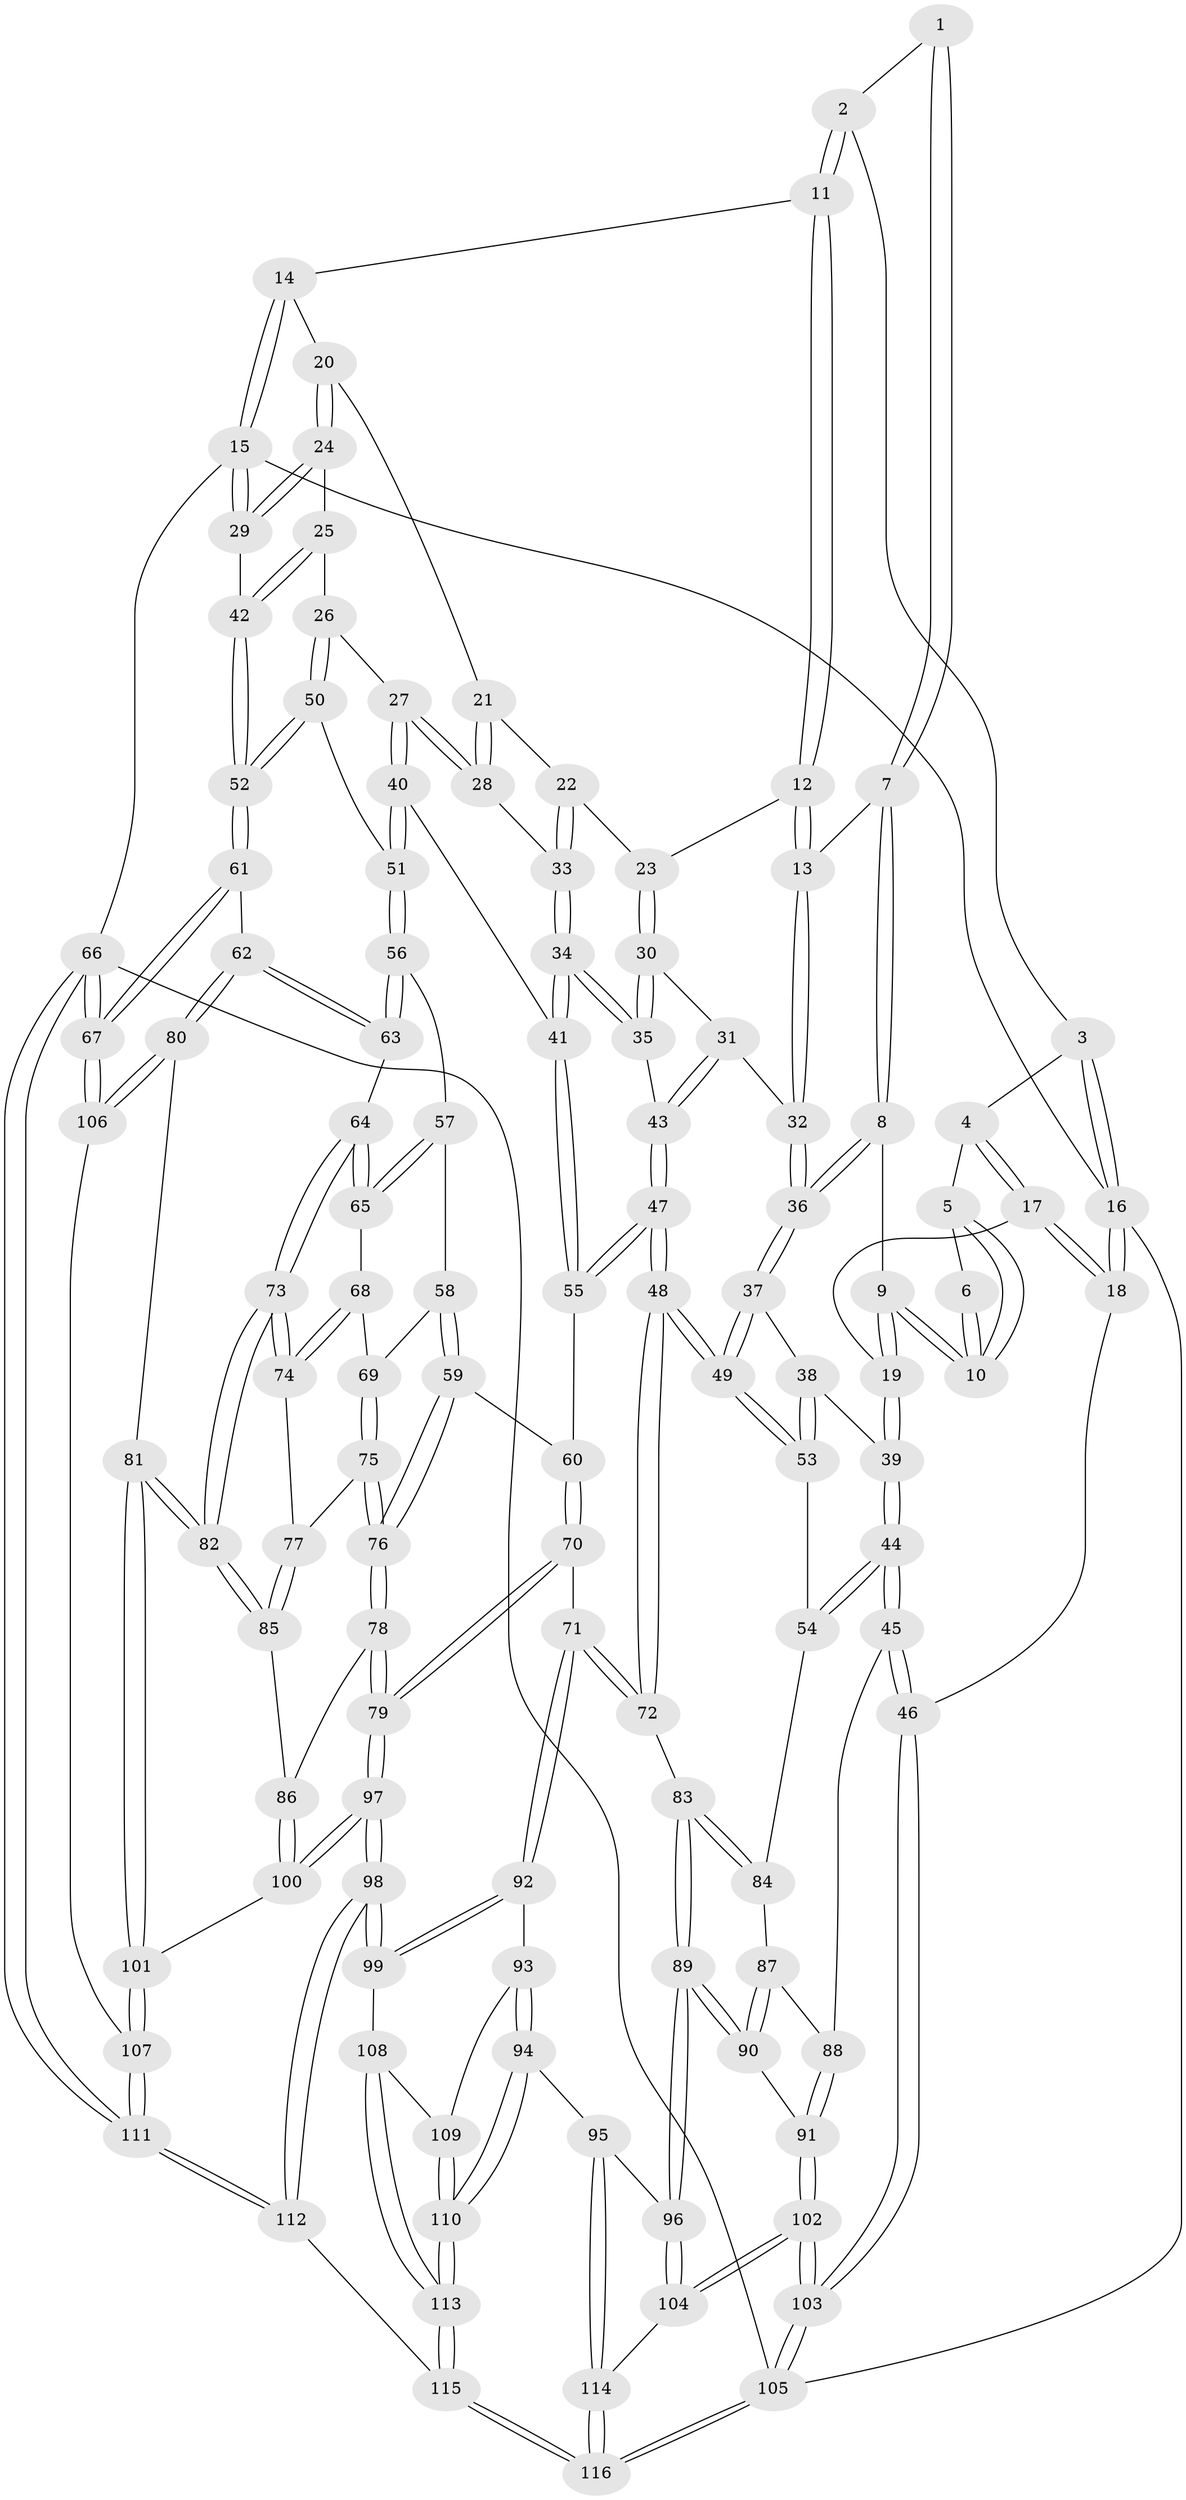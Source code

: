 // Generated by graph-tools (version 1.1) at 2025/17/03/09/25 04:17:15]
// undirected, 116 vertices, 287 edges
graph export_dot {
graph [start="1"]
  node [color=gray90,style=filled];
  1 [pos="+0.28935604997406583+0"];
  2 [pos="+0.3049430571353922+0"];
  3 [pos="+0+0"];
  4 [pos="+0.06664018771834958+0.04368209284431576"];
  5 [pos="+0.13897039749431447+0.05785918598317896"];
  6 [pos="+0.23564988389896493+0"];
  7 [pos="+0.30036878202413847+0"];
  8 [pos="+0.19311906688114322+0.18022070227258716"];
  9 [pos="+0.1900395314033156+0.1795761364549673"];
  10 [pos="+0.19002385311736086+0.17949691568471768"];
  11 [pos="+0.5611056029219533+0"];
  12 [pos="+0.5627955313839185+0"];
  13 [pos="+0.339143397264381+0.161803555319965"];
  14 [pos="+0.6727657500990228+0"];
  15 [pos="+1+0"];
  16 [pos="+0+0"];
  17 [pos="+0.027231291842142843+0.15937568321328727"];
  18 [pos="+0+0.1579163019402076"];
  19 [pos="+0.10782270370365467+0.21221681694555453"];
  20 [pos="+0.8457450011246772+0.13270216748934693"];
  21 [pos="+0.7999494591251449+0.13781639943132729"];
  22 [pos="+0.6116818423717407+0.11763401364515158"];
  23 [pos="+0.5992210753381516+0.10508110038349418"];
  24 [pos="+0.8505113089601287+0.13446993158860557"];
  25 [pos="+0.8737945947843395+0.20692377019622316"];
  26 [pos="+0.862827074455106+0.28008126043790915"];
  27 [pos="+0.7335584089506089+0.27100468244272363"];
  28 [pos="+0.7249969176479577+0.2552833723270761"];
  29 [pos="+1+0"];
  30 [pos="+0.4712570827669595+0.22095982646656046"];
  31 [pos="+0.4241018387526357+0.23205716747139757"];
  32 [pos="+0.3257646964507515+0.2063371920319502"];
  33 [pos="+0.6288318881837562+0.18656411963847847"];
  34 [pos="+0.6012512639155574+0.339936995894444"];
  35 [pos="+0.5606357173915464+0.33152333334480033"];
  36 [pos="+0.30488803198304715+0.21859470374184495"];
  37 [pos="+0.30207275722047167+0.24144810025294527"];
  38 [pos="+0.17744919263310258+0.35540513124117246"];
  39 [pos="+0.0905133768680379+0.29581306008561625"];
  40 [pos="+0.6827757138582611+0.371166969522603"];
  41 [pos="+0.6378159744739694+0.38839043811589347"];
  42 [pos="+1+0.22715084633047272"];
  43 [pos="+0.4553971292356664+0.36680956561553374"];
  44 [pos="+0+0.4727735993068404"];
  45 [pos="+0+0.4886641378897018"];
  46 [pos="+0+0.49057638969666234"];
  47 [pos="+0.3562976939162143+0.5200055536581334"];
  48 [pos="+0.3551808188544491+0.520743421441535"];
  49 [pos="+0.3483442008860476+0.5124836175209534"];
  50 [pos="+0.8764354181494439+0.33100979162144034"];
  51 [pos="+0.8503990420404358+0.39138107044540016"];
  52 [pos="+1+0.338455535607448"];
  53 [pos="+0.20556596112588438+0.4445662846781848"];
  54 [pos="+0+0.4858089071391274"];
  55 [pos="+0.6245201285492149+0.4577411764079093"];
  56 [pos="+0.8518494020649422+0.3999712049401973"];
  57 [pos="+0.8013163550302879+0.48122315718480835"];
  58 [pos="+0.7143792965494911+0.5118743737409921"];
  59 [pos="+0.6813417498504456+0.5147286339878878"];
  60 [pos="+0.642142030525083+0.4871115318589903"];
  61 [pos="+1+0.5294180690617156"];
  62 [pos="+1+0.5325638921381499"];
  63 [pos="+0.9849666114332513+0.5292828990793537"];
  64 [pos="+0.9582063981340003+0.548866797375021"];
  65 [pos="+0.8272561824322252+0.5460070383197272"];
  66 [pos="+1+1"];
  67 [pos="+1+0.9342535990987899"];
  68 [pos="+0.8208318567135534+0.5614636745637435"];
  69 [pos="+0.7866937005020542+0.5762955507988176"];
  70 [pos="+0.5603418109368964+0.644405837046279"];
  71 [pos="+0.38494781485535035+0.5792111347618597"];
  72 [pos="+0.3538397867733924+0.5392006070486866"];
  73 [pos="+0.9026974840499201+0.625885763175959"];
  74 [pos="+0.836016733176871+0.5992794247948029"];
  75 [pos="+0.7655530198578022+0.6160543710809864"];
  76 [pos="+0.7024081760833896+0.619995192400864"];
  77 [pos="+0.7990294727822471+0.6411606047631729"];
  78 [pos="+0.6872500902952126+0.6522747538089155"];
  79 [pos="+0.5942166444313337+0.6871132708158465"];
  80 [pos="+0.8907231422142892+0.725843929460733"];
  81 [pos="+0.8891272115578064+0.7247156770719038"];
  82 [pos="+0.8861381885537324+0.7180252588635047"];
  83 [pos="+0.2728345389986492+0.60431395451193"];
  84 [pos="+0.16611186743245135+0.6126888550404299"];
  85 [pos="+0.8133418154186726+0.6803620102680674"];
  86 [pos="+0.7356460958239591+0.7078603548915552"];
  87 [pos="+0.13335310202007128+0.6528806511389339"];
  88 [pos="+0.09248995435698282+0.6707876511119439"];
  89 [pos="+0.22005936822498717+0.811665324992798"];
  90 [pos="+0.1456740932038707+0.7372010504447783"];
  91 [pos="+0.06592790619508007+0.7245399275995779"];
  92 [pos="+0.4169619181831896+0.7600128176361519"];
  93 [pos="+0.3279503018607946+0.8206778702216236"];
  94 [pos="+0.23242076950640167+0.8281567802058108"];
  95 [pos="+0.225818886239691+0.8251245456817073"];
  96 [pos="+0.2207776064796571+0.8197032842736396"];
  97 [pos="+0.5802852416867992+0.8156348704712232"];
  98 [pos="+0.5471328763501042+0.8433314991435437"];
  99 [pos="+0.5457692260768079+0.8430766438078592"];
  100 [pos="+0.7320276924640564+0.8237823739895194"];
  101 [pos="+0.7363134780774566+0.8264272065490553"];
  102 [pos="+0+0.8454625710985167"];
  103 [pos="+0+0.8718427632529071"];
  104 [pos="+0.0019053880217446448+0.854773343136413"];
  105 [pos="+0+1"];
  106 [pos="+1+0.8492181613619548"];
  107 [pos="+0.7919703426185141+0.9239553214452383"];
  108 [pos="+0.4491571973612792+0.8936955292558904"];
  109 [pos="+0.3736648146449348+0.8874874030967609"];
  110 [pos="+0.32739768025014526+1"];
  111 [pos="+0.7035036428986846+1"];
  112 [pos="+0.6087886816706155+1"];
  113 [pos="+0.3383967275963313+1"];
  114 [pos="+0.1578822019539771+0.9781068364700868"];
  115 [pos="+0.33906302809443944+1"];
  116 [pos="+0.19091105756198284+1"];
  1 -- 2;
  1 -- 7;
  1 -- 7;
  2 -- 3;
  2 -- 11;
  2 -- 11;
  3 -- 4;
  3 -- 16;
  3 -- 16;
  4 -- 5;
  4 -- 17;
  4 -- 17;
  5 -- 6;
  5 -- 10;
  5 -- 10;
  6 -- 10;
  6 -- 10;
  7 -- 8;
  7 -- 8;
  7 -- 13;
  8 -- 9;
  8 -- 36;
  8 -- 36;
  9 -- 10;
  9 -- 10;
  9 -- 19;
  9 -- 19;
  11 -- 12;
  11 -- 12;
  11 -- 14;
  12 -- 13;
  12 -- 13;
  12 -- 23;
  13 -- 32;
  13 -- 32;
  14 -- 15;
  14 -- 15;
  14 -- 20;
  15 -- 16;
  15 -- 29;
  15 -- 29;
  15 -- 66;
  16 -- 18;
  16 -- 18;
  16 -- 105;
  17 -- 18;
  17 -- 18;
  17 -- 19;
  18 -- 46;
  19 -- 39;
  19 -- 39;
  20 -- 21;
  20 -- 24;
  20 -- 24;
  21 -- 22;
  21 -- 28;
  21 -- 28;
  22 -- 23;
  22 -- 33;
  22 -- 33;
  23 -- 30;
  23 -- 30;
  24 -- 25;
  24 -- 29;
  24 -- 29;
  25 -- 26;
  25 -- 42;
  25 -- 42;
  26 -- 27;
  26 -- 50;
  26 -- 50;
  27 -- 28;
  27 -- 28;
  27 -- 40;
  27 -- 40;
  28 -- 33;
  29 -- 42;
  30 -- 31;
  30 -- 35;
  30 -- 35;
  31 -- 32;
  31 -- 43;
  31 -- 43;
  32 -- 36;
  32 -- 36;
  33 -- 34;
  33 -- 34;
  34 -- 35;
  34 -- 35;
  34 -- 41;
  34 -- 41;
  35 -- 43;
  36 -- 37;
  36 -- 37;
  37 -- 38;
  37 -- 49;
  37 -- 49;
  38 -- 39;
  38 -- 53;
  38 -- 53;
  39 -- 44;
  39 -- 44;
  40 -- 41;
  40 -- 51;
  40 -- 51;
  41 -- 55;
  41 -- 55;
  42 -- 52;
  42 -- 52;
  43 -- 47;
  43 -- 47;
  44 -- 45;
  44 -- 45;
  44 -- 54;
  44 -- 54;
  45 -- 46;
  45 -- 46;
  45 -- 88;
  46 -- 103;
  46 -- 103;
  47 -- 48;
  47 -- 48;
  47 -- 55;
  47 -- 55;
  48 -- 49;
  48 -- 49;
  48 -- 72;
  48 -- 72;
  49 -- 53;
  49 -- 53;
  50 -- 51;
  50 -- 52;
  50 -- 52;
  51 -- 56;
  51 -- 56;
  52 -- 61;
  52 -- 61;
  53 -- 54;
  54 -- 84;
  55 -- 60;
  56 -- 57;
  56 -- 63;
  56 -- 63;
  57 -- 58;
  57 -- 65;
  57 -- 65;
  58 -- 59;
  58 -- 59;
  58 -- 69;
  59 -- 60;
  59 -- 76;
  59 -- 76;
  60 -- 70;
  60 -- 70;
  61 -- 62;
  61 -- 67;
  61 -- 67;
  62 -- 63;
  62 -- 63;
  62 -- 80;
  62 -- 80;
  63 -- 64;
  64 -- 65;
  64 -- 65;
  64 -- 73;
  64 -- 73;
  65 -- 68;
  66 -- 67;
  66 -- 67;
  66 -- 111;
  66 -- 111;
  66 -- 105;
  67 -- 106;
  67 -- 106;
  68 -- 69;
  68 -- 74;
  68 -- 74;
  69 -- 75;
  69 -- 75;
  70 -- 71;
  70 -- 79;
  70 -- 79;
  71 -- 72;
  71 -- 72;
  71 -- 92;
  71 -- 92;
  72 -- 83;
  73 -- 74;
  73 -- 74;
  73 -- 82;
  73 -- 82;
  74 -- 77;
  75 -- 76;
  75 -- 76;
  75 -- 77;
  76 -- 78;
  76 -- 78;
  77 -- 85;
  77 -- 85;
  78 -- 79;
  78 -- 79;
  78 -- 86;
  79 -- 97;
  79 -- 97;
  80 -- 81;
  80 -- 106;
  80 -- 106;
  81 -- 82;
  81 -- 82;
  81 -- 101;
  81 -- 101;
  82 -- 85;
  82 -- 85;
  83 -- 84;
  83 -- 84;
  83 -- 89;
  83 -- 89;
  84 -- 87;
  85 -- 86;
  86 -- 100;
  86 -- 100;
  87 -- 88;
  87 -- 90;
  87 -- 90;
  88 -- 91;
  88 -- 91;
  89 -- 90;
  89 -- 90;
  89 -- 96;
  89 -- 96;
  90 -- 91;
  91 -- 102;
  91 -- 102;
  92 -- 93;
  92 -- 99;
  92 -- 99;
  93 -- 94;
  93 -- 94;
  93 -- 109;
  94 -- 95;
  94 -- 110;
  94 -- 110;
  95 -- 96;
  95 -- 114;
  95 -- 114;
  96 -- 104;
  96 -- 104;
  97 -- 98;
  97 -- 98;
  97 -- 100;
  97 -- 100;
  98 -- 99;
  98 -- 99;
  98 -- 112;
  98 -- 112;
  99 -- 108;
  100 -- 101;
  101 -- 107;
  101 -- 107;
  102 -- 103;
  102 -- 103;
  102 -- 104;
  102 -- 104;
  103 -- 105;
  103 -- 105;
  104 -- 114;
  105 -- 116;
  105 -- 116;
  106 -- 107;
  107 -- 111;
  107 -- 111;
  108 -- 109;
  108 -- 113;
  108 -- 113;
  109 -- 110;
  109 -- 110;
  110 -- 113;
  110 -- 113;
  111 -- 112;
  111 -- 112;
  112 -- 115;
  113 -- 115;
  113 -- 115;
  114 -- 116;
  114 -- 116;
  115 -- 116;
  115 -- 116;
}
